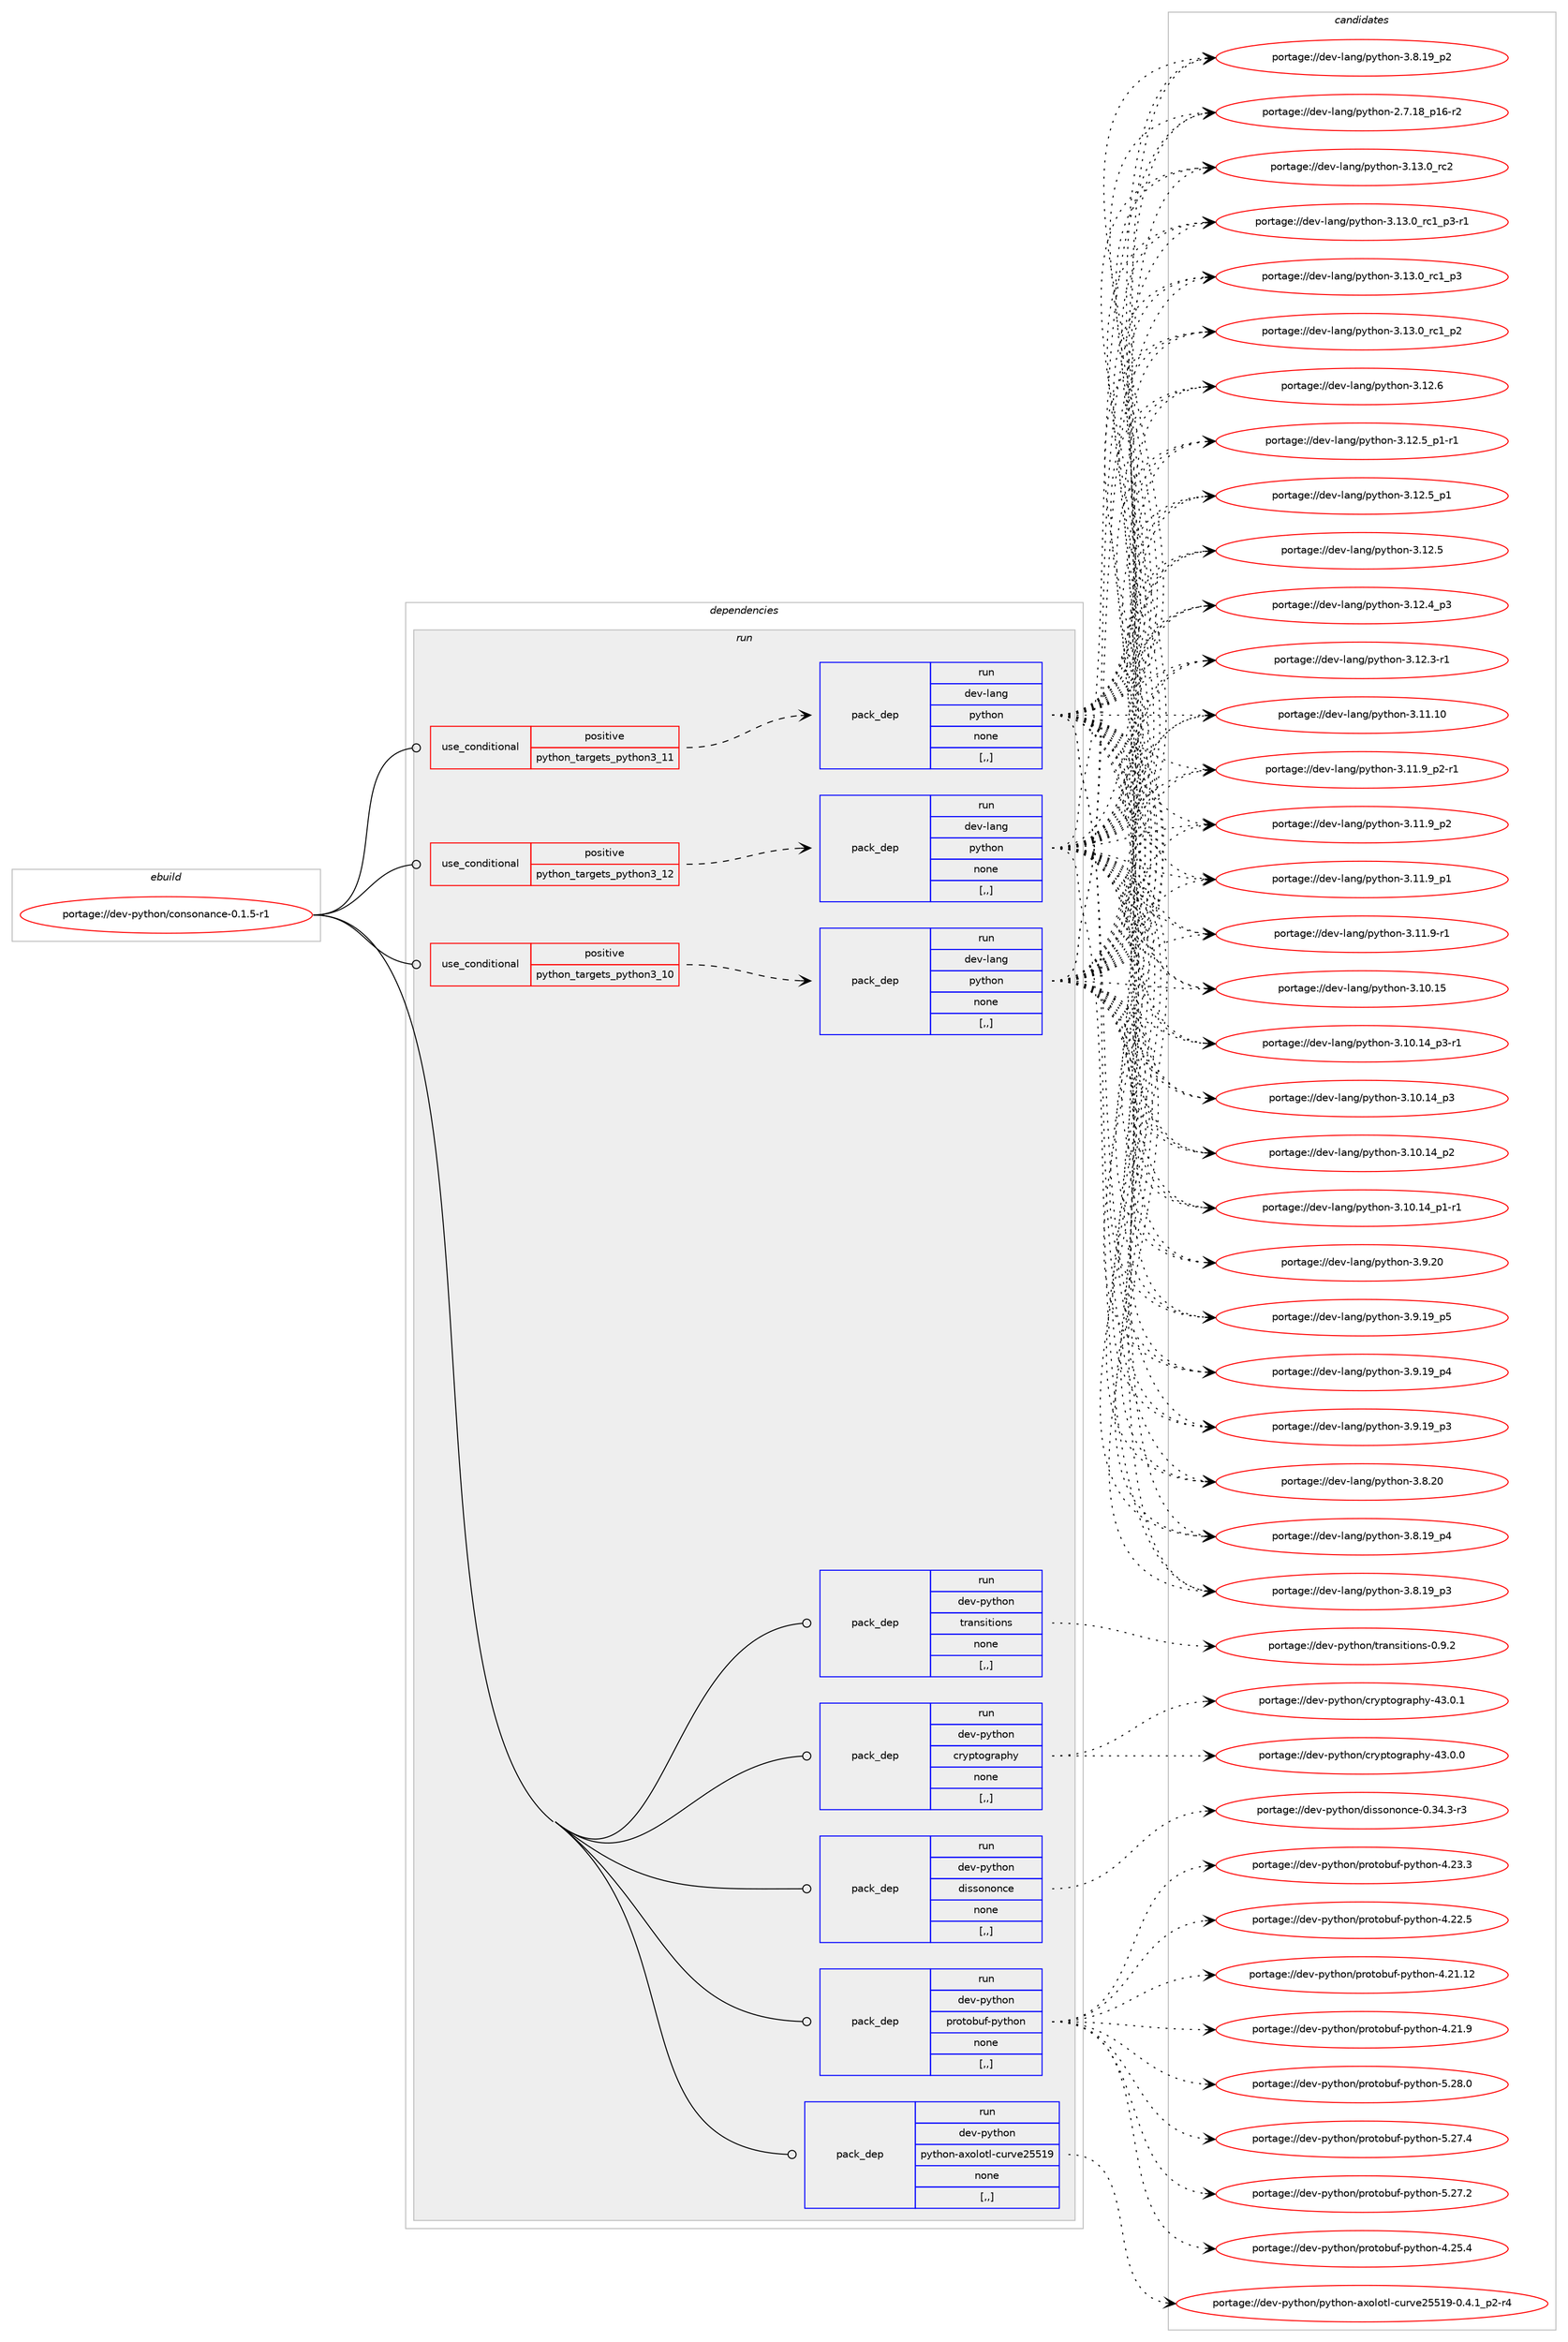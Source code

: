digraph prolog {

# *************
# Graph options
# *************

newrank=true;
concentrate=true;
compound=true;
graph [rankdir=LR,fontname=Helvetica,fontsize=10,ranksep=1.5];#, ranksep=2.5, nodesep=0.2];
edge  [arrowhead=vee];
node  [fontname=Helvetica,fontsize=10];

# **********
# The ebuild
# **********

subgraph cluster_leftcol {
color=gray;
label=<<i>ebuild</i>>;
id [label="portage://dev-python/consonance-0.1.5-r1", color=red, width=4, href="../dev-python/consonance-0.1.5-r1.svg"];
}

# ****************
# The dependencies
# ****************

subgraph cluster_midcol {
color=gray;
label=<<i>dependencies</i>>;
subgraph cluster_compile {
fillcolor="#eeeeee";
style=filled;
label=<<i>compile</i>>;
}
subgraph cluster_compileandrun {
fillcolor="#eeeeee";
style=filled;
label=<<i>compile and run</i>>;
}
subgraph cluster_run {
fillcolor="#eeeeee";
style=filled;
label=<<i>run</i>>;
subgraph cond162135 {
dependency638448 [label=<<TABLE BORDER="0" CELLBORDER="1" CELLSPACING="0" CELLPADDING="4"><TR><TD ROWSPAN="3" CELLPADDING="10">use_conditional</TD></TR><TR><TD>positive</TD></TR><TR><TD>python_targets_python3_10</TD></TR></TABLE>>, shape=none, color=red];
subgraph pack471496 {
dependency638449 [label=<<TABLE BORDER="0" CELLBORDER="1" CELLSPACING="0" CELLPADDING="4" WIDTH="220"><TR><TD ROWSPAN="6" CELLPADDING="30">pack_dep</TD></TR><TR><TD WIDTH="110">run</TD></TR><TR><TD>dev-lang</TD></TR><TR><TD>python</TD></TR><TR><TD>none</TD></TR><TR><TD>[,,]</TD></TR></TABLE>>, shape=none, color=blue];
}
dependency638448:e -> dependency638449:w [weight=20,style="dashed",arrowhead="vee"];
}
id:e -> dependency638448:w [weight=20,style="solid",arrowhead="odot"];
subgraph cond162136 {
dependency638450 [label=<<TABLE BORDER="0" CELLBORDER="1" CELLSPACING="0" CELLPADDING="4"><TR><TD ROWSPAN="3" CELLPADDING="10">use_conditional</TD></TR><TR><TD>positive</TD></TR><TR><TD>python_targets_python3_11</TD></TR></TABLE>>, shape=none, color=red];
subgraph pack471497 {
dependency638451 [label=<<TABLE BORDER="0" CELLBORDER="1" CELLSPACING="0" CELLPADDING="4" WIDTH="220"><TR><TD ROWSPAN="6" CELLPADDING="30">pack_dep</TD></TR><TR><TD WIDTH="110">run</TD></TR><TR><TD>dev-lang</TD></TR><TR><TD>python</TD></TR><TR><TD>none</TD></TR><TR><TD>[,,]</TD></TR></TABLE>>, shape=none, color=blue];
}
dependency638450:e -> dependency638451:w [weight=20,style="dashed",arrowhead="vee"];
}
id:e -> dependency638450:w [weight=20,style="solid",arrowhead="odot"];
subgraph cond162137 {
dependency638452 [label=<<TABLE BORDER="0" CELLBORDER="1" CELLSPACING="0" CELLPADDING="4"><TR><TD ROWSPAN="3" CELLPADDING="10">use_conditional</TD></TR><TR><TD>positive</TD></TR><TR><TD>python_targets_python3_12</TD></TR></TABLE>>, shape=none, color=red];
subgraph pack471498 {
dependency638453 [label=<<TABLE BORDER="0" CELLBORDER="1" CELLSPACING="0" CELLPADDING="4" WIDTH="220"><TR><TD ROWSPAN="6" CELLPADDING="30">pack_dep</TD></TR><TR><TD WIDTH="110">run</TD></TR><TR><TD>dev-lang</TD></TR><TR><TD>python</TD></TR><TR><TD>none</TD></TR><TR><TD>[,,]</TD></TR></TABLE>>, shape=none, color=blue];
}
dependency638452:e -> dependency638453:w [weight=20,style="dashed",arrowhead="vee"];
}
id:e -> dependency638452:w [weight=20,style="solid",arrowhead="odot"];
subgraph pack471499 {
dependency638454 [label=<<TABLE BORDER="0" CELLBORDER="1" CELLSPACING="0" CELLPADDING="4" WIDTH="220"><TR><TD ROWSPAN="6" CELLPADDING="30">pack_dep</TD></TR><TR><TD WIDTH="110">run</TD></TR><TR><TD>dev-python</TD></TR><TR><TD>cryptography</TD></TR><TR><TD>none</TD></TR><TR><TD>[,,]</TD></TR></TABLE>>, shape=none, color=blue];
}
id:e -> dependency638454:w [weight=20,style="solid",arrowhead="odot"];
subgraph pack471500 {
dependency638455 [label=<<TABLE BORDER="0" CELLBORDER="1" CELLSPACING="0" CELLPADDING="4" WIDTH="220"><TR><TD ROWSPAN="6" CELLPADDING="30">pack_dep</TD></TR><TR><TD WIDTH="110">run</TD></TR><TR><TD>dev-python</TD></TR><TR><TD>dissononce</TD></TR><TR><TD>none</TD></TR><TR><TD>[,,]</TD></TR></TABLE>>, shape=none, color=blue];
}
id:e -> dependency638455:w [weight=20,style="solid",arrowhead="odot"];
subgraph pack471501 {
dependency638456 [label=<<TABLE BORDER="0" CELLBORDER="1" CELLSPACING="0" CELLPADDING="4" WIDTH="220"><TR><TD ROWSPAN="6" CELLPADDING="30">pack_dep</TD></TR><TR><TD WIDTH="110">run</TD></TR><TR><TD>dev-python</TD></TR><TR><TD>protobuf-python</TD></TR><TR><TD>none</TD></TR><TR><TD>[,,]</TD></TR></TABLE>>, shape=none, color=blue];
}
id:e -> dependency638456:w [weight=20,style="solid",arrowhead="odot"];
subgraph pack471502 {
dependency638457 [label=<<TABLE BORDER="0" CELLBORDER="1" CELLSPACING="0" CELLPADDING="4" WIDTH="220"><TR><TD ROWSPAN="6" CELLPADDING="30">pack_dep</TD></TR><TR><TD WIDTH="110">run</TD></TR><TR><TD>dev-python</TD></TR><TR><TD>python-axolotl-curve25519</TD></TR><TR><TD>none</TD></TR><TR><TD>[,,]</TD></TR></TABLE>>, shape=none, color=blue];
}
id:e -> dependency638457:w [weight=20,style="solid",arrowhead="odot"];
subgraph pack471503 {
dependency638458 [label=<<TABLE BORDER="0" CELLBORDER="1" CELLSPACING="0" CELLPADDING="4" WIDTH="220"><TR><TD ROWSPAN="6" CELLPADDING="30">pack_dep</TD></TR><TR><TD WIDTH="110">run</TD></TR><TR><TD>dev-python</TD></TR><TR><TD>transitions</TD></TR><TR><TD>none</TD></TR><TR><TD>[,,]</TD></TR></TABLE>>, shape=none, color=blue];
}
id:e -> dependency638458:w [weight=20,style="solid",arrowhead="odot"];
}
}

# **************
# The candidates
# **************

subgraph cluster_choices {
rank=same;
color=gray;
label=<<i>candidates</i>>;

subgraph choice471496 {
color=black;
nodesep=1;
choice10010111845108971101034711212111610411111045514649514648951149950 [label="portage://dev-lang/python-3.13.0_rc2", color=red, width=4,href="../dev-lang/python-3.13.0_rc2.svg"];
choice1001011184510897110103471121211161041111104551464951464895114994995112514511449 [label="portage://dev-lang/python-3.13.0_rc1_p3-r1", color=red, width=4,href="../dev-lang/python-3.13.0_rc1_p3-r1.svg"];
choice100101118451089711010347112121116104111110455146495146489511499499511251 [label="portage://dev-lang/python-3.13.0_rc1_p3", color=red, width=4,href="../dev-lang/python-3.13.0_rc1_p3.svg"];
choice100101118451089711010347112121116104111110455146495146489511499499511250 [label="portage://dev-lang/python-3.13.0_rc1_p2", color=red, width=4,href="../dev-lang/python-3.13.0_rc1_p2.svg"];
choice10010111845108971101034711212111610411111045514649504654 [label="portage://dev-lang/python-3.12.6", color=red, width=4,href="../dev-lang/python-3.12.6.svg"];
choice1001011184510897110103471121211161041111104551464950465395112494511449 [label="portage://dev-lang/python-3.12.5_p1-r1", color=red, width=4,href="../dev-lang/python-3.12.5_p1-r1.svg"];
choice100101118451089711010347112121116104111110455146495046539511249 [label="portage://dev-lang/python-3.12.5_p1", color=red, width=4,href="../dev-lang/python-3.12.5_p1.svg"];
choice10010111845108971101034711212111610411111045514649504653 [label="portage://dev-lang/python-3.12.5", color=red, width=4,href="../dev-lang/python-3.12.5.svg"];
choice100101118451089711010347112121116104111110455146495046529511251 [label="portage://dev-lang/python-3.12.4_p3", color=red, width=4,href="../dev-lang/python-3.12.4_p3.svg"];
choice100101118451089711010347112121116104111110455146495046514511449 [label="portage://dev-lang/python-3.12.3-r1", color=red, width=4,href="../dev-lang/python-3.12.3-r1.svg"];
choice1001011184510897110103471121211161041111104551464949464948 [label="portage://dev-lang/python-3.11.10", color=red, width=4,href="../dev-lang/python-3.11.10.svg"];
choice1001011184510897110103471121211161041111104551464949465795112504511449 [label="portage://dev-lang/python-3.11.9_p2-r1", color=red, width=4,href="../dev-lang/python-3.11.9_p2-r1.svg"];
choice100101118451089711010347112121116104111110455146494946579511250 [label="portage://dev-lang/python-3.11.9_p2", color=red, width=4,href="../dev-lang/python-3.11.9_p2.svg"];
choice100101118451089711010347112121116104111110455146494946579511249 [label="portage://dev-lang/python-3.11.9_p1", color=red, width=4,href="../dev-lang/python-3.11.9_p1.svg"];
choice100101118451089711010347112121116104111110455146494946574511449 [label="portage://dev-lang/python-3.11.9-r1", color=red, width=4,href="../dev-lang/python-3.11.9-r1.svg"];
choice1001011184510897110103471121211161041111104551464948464953 [label="portage://dev-lang/python-3.10.15", color=red, width=4,href="../dev-lang/python-3.10.15.svg"];
choice100101118451089711010347112121116104111110455146494846495295112514511449 [label="portage://dev-lang/python-3.10.14_p3-r1", color=red, width=4,href="../dev-lang/python-3.10.14_p3-r1.svg"];
choice10010111845108971101034711212111610411111045514649484649529511251 [label="portage://dev-lang/python-3.10.14_p3", color=red, width=4,href="../dev-lang/python-3.10.14_p3.svg"];
choice10010111845108971101034711212111610411111045514649484649529511250 [label="portage://dev-lang/python-3.10.14_p2", color=red, width=4,href="../dev-lang/python-3.10.14_p2.svg"];
choice100101118451089711010347112121116104111110455146494846495295112494511449 [label="portage://dev-lang/python-3.10.14_p1-r1", color=red, width=4,href="../dev-lang/python-3.10.14_p1-r1.svg"];
choice10010111845108971101034711212111610411111045514657465048 [label="portage://dev-lang/python-3.9.20", color=red, width=4,href="../dev-lang/python-3.9.20.svg"];
choice100101118451089711010347112121116104111110455146574649579511253 [label="portage://dev-lang/python-3.9.19_p5", color=red, width=4,href="../dev-lang/python-3.9.19_p5.svg"];
choice100101118451089711010347112121116104111110455146574649579511252 [label="portage://dev-lang/python-3.9.19_p4", color=red, width=4,href="../dev-lang/python-3.9.19_p4.svg"];
choice100101118451089711010347112121116104111110455146574649579511251 [label="portage://dev-lang/python-3.9.19_p3", color=red, width=4,href="../dev-lang/python-3.9.19_p3.svg"];
choice10010111845108971101034711212111610411111045514656465048 [label="portage://dev-lang/python-3.8.20", color=red, width=4,href="../dev-lang/python-3.8.20.svg"];
choice100101118451089711010347112121116104111110455146564649579511252 [label="portage://dev-lang/python-3.8.19_p4", color=red, width=4,href="../dev-lang/python-3.8.19_p4.svg"];
choice100101118451089711010347112121116104111110455146564649579511251 [label="portage://dev-lang/python-3.8.19_p3", color=red, width=4,href="../dev-lang/python-3.8.19_p3.svg"];
choice100101118451089711010347112121116104111110455146564649579511250 [label="portage://dev-lang/python-3.8.19_p2", color=red, width=4,href="../dev-lang/python-3.8.19_p2.svg"];
choice100101118451089711010347112121116104111110455046554649569511249544511450 [label="portage://dev-lang/python-2.7.18_p16-r2", color=red, width=4,href="../dev-lang/python-2.7.18_p16-r2.svg"];
dependency638449:e -> choice10010111845108971101034711212111610411111045514649514648951149950:w [style=dotted,weight="100"];
dependency638449:e -> choice1001011184510897110103471121211161041111104551464951464895114994995112514511449:w [style=dotted,weight="100"];
dependency638449:e -> choice100101118451089711010347112121116104111110455146495146489511499499511251:w [style=dotted,weight="100"];
dependency638449:e -> choice100101118451089711010347112121116104111110455146495146489511499499511250:w [style=dotted,weight="100"];
dependency638449:e -> choice10010111845108971101034711212111610411111045514649504654:w [style=dotted,weight="100"];
dependency638449:e -> choice1001011184510897110103471121211161041111104551464950465395112494511449:w [style=dotted,weight="100"];
dependency638449:e -> choice100101118451089711010347112121116104111110455146495046539511249:w [style=dotted,weight="100"];
dependency638449:e -> choice10010111845108971101034711212111610411111045514649504653:w [style=dotted,weight="100"];
dependency638449:e -> choice100101118451089711010347112121116104111110455146495046529511251:w [style=dotted,weight="100"];
dependency638449:e -> choice100101118451089711010347112121116104111110455146495046514511449:w [style=dotted,weight="100"];
dependency638449:e -> choice1001011184510897110103471121211161041111104551464949464948:w [style=dotted,weight="100"];
dependency638449:e -> choice1001011184510897110103471121211161041111104551464949465795112504511449:w [style=dotted,weight="100"];
dependency638449:e -> choice100101118451089711010347112121116104111110455146494946579511250:w [style=dotted,weight="100"];
dependency638449:e -> choice100101118451089711010347112121116104111110455146494946579511249:w [style=dotted,weight="100"];
dependency638449:e -> choice100101118451089711010347112121116104111110455146494946574511449:w [style=dotted,weight="100"];
dependency638449:e -> choice1001011184510897110103471121211161041111104551464948464953:w [style=dotted,weight="100"];
dependency638449:e -> choice100101118451089711010347112121116104111110455146494846495295112514511449:w [style=dotted,weight="100"];
dependency638449:e -> choice10010111845108971101034711212111610411111045514649484649529511251:w [style=dotted,weight="100"];
dependency638449:e -> choice10010111845108971101034711212111610411111045514649484649529511250:w [style=dotted,weight="100"];
dependency638449:e -> choice100101118451089711010347112121116104111110455146494846495295112494511449:w [style=dotted,weight="100"];
dependency638449:e -> choice10010111845108971101034711212111610411111045514657465048:w [style=dotted,weight="100"];
dependency638449:e -> choice100101118451089711010347112121116104111110455146574649579511253:w [style=dotted,weight="100"];
dependency638449:e -> choice100101118451089711010347112121116104111110455146574649579511252:w [style=dotted,weight="100"];
dependency638449:e -> choice100101118451089711010347112121116104111110455146574649579511251:w [style=dotted,weight="100"];
dependency638449:e -> choice10010111845108971101034711212111610411111045514656465048:w [style=dotted,weight="100"];
dependency638449:e -> choice100101118451089711010347112121116104111110455146564649579511252:w [style=dotted,weight="100"];
dependency638449:e -> choice100101118451089711010347112121116104111110455146564649579511251:w [style=dotted,weight="100"];
dependency638449:e -> choice100101118451089711010347112121116104111110455146564649579511250:w [style=dotted,weight="100"];
dependency638449:e -> choice100101118451089711010347112121116104111110455046554649569511249544511450:w [style=dotted,weight="100"];
}
subgraph choice471497 {
color=black;
nodesep=1;
choice10010111845108971101034711212111610411111045514649514648951149950 [label="portage://dev-lang/python-3.13.0_rc2", color=red, width=4,href="../dev-lang/python-3.13.0_rc2.svg"];
choice1001011184510897110103471121211161041111104551464951464895114994995112514511449 [label="portage://dev-lang/python-3.13.0_rc1_p3-r1", color=red, width=4,href="../dev-lang/python-3.13.0_rc1_p3-r1.svg"];
choice100101118451089711010347112121116104111110455146495146489511499499511251 [label="portage://dev-lang/python-3.13.0_rc1_p3", color=red, width=4,href="../dev-lang/python-3.13.0_rc1_p3.svg"];
choice100101118451089711010347112121116104111110455146495146489511499499511250 [label="portage://dev-lang/python-3.13.0_rc1_p2", color=red, width=4,href="../dev-lang/python-3.13.0_rc1_p2.svg"];
choice10010111845108971101034711212111610411111045514649504654 [label="portage://dev-lang/python-3.12.6", color=red, width=4,href="../dev-lang/python-3.12.6.svg"];
choice1001011184510897110103471121211161041111104551464950465395112494511449 [label="portage://dev-lang/python-3.12.5_p1-r1", color=red, width=4,href="../dev-lang/python-3.12.5_p1-r1.svg"];
choice100101118451089711010347112121116104111110455146495046539511249 [label="portage://dev-lang/python-3.12.5_p1", color=red, width=4,href="../dev-lang/python-3.12.5_p1.svg"];
choice10010111845108971101034711212111610411111045514649504653 [label="portage://dev-lang/python-3.12.5", color=red, width=4,href="../dev-lang/python-3.12.5.svg"];
choice100101118451089711010347112121116104111110455146495046529511251 [label="portage://dev-lang/python-3.12.4_p3", color=red, width=4,href="../dev-lang/python-3.12.4_p3.svg"];
choice100101118451089711010347112121116104111110455146495046514511449 [label="portage://dev-lang/python-3.12.3-r1", color=red, width=4,href="../dev-lang/python-3.12.3-r1.svg"];
choice1001011184510897110103471121211161041111104551464949464948 [label="portage://dev-lang/python-3.11.10", color=red, width=4,href="../dev-lang/python-3.11.10.svg"];
choice1001011184510897110103471121211161041111104551464949465795112504511449 [label="portage://dev-lang/python-3.11.9_p2-r1", color=red, width=4,href="../dev-lang/python-3.11.9_p2-r1.svg"];
choice100101118451089711010347112121116104111110455146494946579511250 [label="portage://dev-lang/python-3.11.9_p2", color=red, width=4,href="../dev-lang/python-3.11.9_p2.svg"];
choice100101118451089711010347112121116104111110455146494946579511249 [label="portage://dev-lang/python-3.11.9_p1", color=red, width=4,href="../dev-lang/python-3.11.9_p1.svg"];
choice100101118451089711010347112121116104111110455146494946574511449 [label="portage://dev-lang/python-3.11.9-r1", color=red, width=4,href="../dev-lang/python-3.11.9-r1.svg"];
choice1001011184510897110103471121211161041111104551464948464953 [label="portage://dev-lang/python-3.10.15", color=red, width=4,href="../dev-lang/python-3.10.15.svg"];
choice100101118451089711010347112121116104111110455146494846495295112514511449 [label="portage://dev-lang/python-3.10.14_p3-r1", color=red, width=4,href="../dev-lang/python-3.10.14_p3-r1.svg"];
choice10010111845108971101034711212111610411111045514649484649529511251 [label="portage://dev-lang/python-3.10.14_p3", color=red, width=4,href="../dev-lang/python-3.10.14_p3.svg"];
choice10010111845108971101034711212111610411111045514649484649529511250 [label="portage://dev-lang/python-3.10.14_p2", color=red, width=4,href="../dev-lang/python-3.10.14_p2.svg"];
choice100101118451089711010347112121116104111110455146494846495295112494511449 [label="portage://dev-lang/python-3.10.14_p1-r1", color=red, width=4,href="../dev-lang/python-3.10.14_p1-r1.svg"];
choice10010111845108971101034711212111610411111045514657465048 [label="portage://dev-lang/python-3.9.20", color=red, width=4,href="../dev-lang/python-3.9.20.svg"];
choice100101118451089711010347112121116104111110455146574649579511253 [label="portage://dev-lang/python-3.9.19_p5", color=red, width=4,href="../dev-lang/python-3.9.19_p5.svg"];
choice100101118451089711010347112121116104111110455146574649579511252 [label="portage://dev-lang/python-3.9.19_p4", color=red, width=4,href="../dev-lang/python-3.9.19_p4.svg"];
choice100101118451089711010347112121116104111110455146574649579511251 [label="portage://dev-lang/python-3.9.19_p3", color=red, width=4,href="../dev-lang/python-3.9.19_p3.svg"];
choice10010111845108971101034711212111610411111045514656465048 [label="portage://dev-lang/python-3.8.20", color=red, width=4,href="../dev-lang/python-3.8.20.svg"];
choice100101118451089711010347112121116104111110455146564649579511252 [label="portage://dev-lang/python-3.8.19_p4", color=red, width=4,href="../dev-lang/python-3.8.19_p4.svg"];
choice100101118451089711010347112121116104111110455146564649579511251 [label="portage://dev-lang/python-3.8.19_p3", color=red, width=4,href="../dev-lang/python-3.8.19_p3.svg"];
choice100101118451089711010347112121116104111110455146564649579511250 [label="portage://dev-lang/python-3.8.19_p2", color=red, width=4,href="../dev-lang/python-3.8.19_p2.svg"];
choice100101118451089711010347112121116104111110455046554649569511249544511450 [label="portage://dev-lang/python-2.7.18_p16-r2", color=red, width=4,href="../dev-lang/python-2.7.18_p16-r2.svg"];
dependency638451:e -> choice10010111845108971101034711212111610411111045514649514648951149950:w [style=dotted,weight="100"];
dependency638451:e -> choice1001011184510897110103471121211161041111104551464951464895114994995112514511449:w [style=dotted,weight="100"];
dependency638451:e -> choice100101118451089711010347112121116104111110455146495146489511499499511251:w [style=dotted,weight="100"];
dependency638451:e -> choice100101118451089711010347112121116104111110455146495146489511499499511250:w [style=dotted,weight="100"];
dependency638451:e -> choice10010111845108971101034711212111610411111045514649504654:w [style=dotted,weight="100"];
dependency638451:e -> choice1001011184510897110103471121211161041111104551464950465395112494511449:w [style=dotted,weight="100"];
dependency638451:e -> choice100101118451089711010347112121116104111110455146495046539511249:w [style=dotted,weight="100"];
dependency638451:e -> choice10010111845108971101034711212111610411111045514649504653:w [style=dotted,weight="100"];
dependency638451:e -> choice100101118451089711010347112121116104111110455146495046529511251:w [style=dotted,weight="100"];
dependency638451:e -> choice100101118451089711010347112121116104111110455146495046514511449:w [style=dotted,weight="100"];
dependency638451:e -> choice1001011184510897110103471121211161041111104551464949464948:w [style=dotted,weight="100"];
dependency638451:e -> choice1001011184510897110103471121211161041111104551464949465795112504511449:w [style=dotted,weight="100"];
dependency638451:e -> choice100101118451089711010347112121116104111110455146494946579511250:w [style=dotted,weight="100"];
dependency638451:e -> choice100101118451089711010347112121116104111110455146494946579511249:w [style=dotted,weight="100"];
dependency638451:e -> choice100101118451089711010347112121116104111110455146494946574511449:w [style=dotted,weight="100"];
dependency638451:e -> choice1001011184510897110103471121211161041111104551464948464953:w [style=dotted,weight="100"];
dependency638451:e -> choice100101118451089711010347112121116104111110455146494846495295112514511449:w [style=dotted,weight="100"];
dependency638451:e -> choice10010111845108971101034711212111610411111045514649484649529511251:w [style=dotted,weight="100"];
dependency638451:e -> choice10010111845108971101034711212111610411111045514649484649529511250:w [style=dotted,weight="100"];
dependency638451:e -> choice100101118451089711010347112121116104111110455146494846495295112494511449:w [style=dotted,weight="100"];
dependency638451:e -> choice10010111845108971101034711212111610411111045514657465048:w [style=dotted,weight="100"];
dependency638451:e -> choice100101118451089711010347112121116104111110455146574649579511253:w [style=dotted,weight="100"];
dependency638451:e -> choice100101118451089711010347112121116104111110455146574649579511252:w [style=dotted,weight="100"];
dependency638451:e -> choice100101118451089711010347112121116104111110455146574649579511251:w [style=dotted,weight="100"];
dependency638451:e -> choice10010111845108971101034711212111610411111045514656465048:w [style=dotted,weight="100"];
dependency638451:e -> choice100101118451089711010347112121116104111110455146564649579511252:w [style=dotted,weight="100"];
dependency638451:e -> choice100101118451089711010347112121116104111110455146564649579511251:w [style=dotted,weight="100"];
dependency638451:e -> choice100101118451089711010347112121116104111110455146564649579511250:w [style=dotted,weight="100"];
dependency638451:e -> choice100101118451089711010347112121116104111110455046554649569511249544511450:w [style=dotted,weight="100"];
}
subgraph choice471498 {
color=black;
nodesep=1;
choice10010111845108971101034711212111610411111045514649514648951149950 [label="portage://dev-lang/python-3.13.0_rc2", color=red, width=4,href="../dev-lang/python-3.13.0_rc2.svg"];
choice1001011184510897110103471121211161041111104551464951464895114994995112514511449 [label="portage://dev-lang/python-3.13.0_rc1_p3-r1", color=red, width=4,href="../dev-lang/python-3.13.0_rc1_p3-r1.svg"];
choice100101118451089711010347112121116104111110455146495146489511499499511251 [label="portage://dev-lang/python-3.13.0_rc1_p3", color=red, width=4,href="../dev-lang/python-3.13.0_rc1_p3.svg"];
choice100101118451089711010347112121116104111110455146495146489511499499511250 [label="portage://dev-lang/python-3.13.0_rc1_p2", color=red, width=4,href="../dev-lang/python-3.13.0_rc1_p2.svg"];
choice10010111845108971101034711212111610411111045514649504654 [label="portage://dev-lang/python-3.12.6", color=red, width=4,href="../dev-lang/python-3.12.6.svg"];
choice1001011184510897110103471121211161041111104551464950465395112494511449 [label="portage://dev-lang/python-3.12.5_p1-r1", color=red, width=4,href="../dev-lang/python-3.12.5_p1-r1.svg"];
choice100101118451089711010347112121116104111110455146495046539511249 [label="portage://dev-lang/python-3.12.5_p1", color=red, width=4,href="../dev-lang/python-3.12.5_p1.svg"];
choice10010111845108971101034711212111610411111045514649504653 [label="portage://dev-lang/python-3.12.5", color=red, width=4,href="../dev-lang/python-3.12.5.svg"];
choice100101118451089711010347112121116104111110455146495046529511251 [label="portage://dev-lang/python-3.12.4_p3", color=red, width=4,href="../dev-lang/python-3.12.4_p3.svg"];
choice100101118451089711010347112121116104111110455146495046514511449 [label="portage://dev-lang/python-3.12.3-r1", color=red, width=4,href="../dev-lang/python-3.12.3-r1.svg"];
choice1001011184510897110103471121211161041111104551464949464948 [label="portage://dev-lang/python-3.11.10", color=red, width=4,href="../dev-lang/python-3.11.10.svg"];
choice1001011184510897110103471121211161041111104551464949465795112504511449 [label="portage://dev-lang/python-3.11.9_p2-r1", color=red, width=4,href="../dev-lang/python-3.11.9_p2-r1.svg"];
choice100101118451089711010347112121116104111110455146494946579511250 [label="portage://dev-lang/python-3.11.9_p2", color=red, width=4,href="../dev-lang/python-3.11.9_p2.svg"];
choice100101118451089711010347112121116104111110455146494946579511249 [label="portage://dev-lang/python-3.11.9_p1", color=red, width=4,href="../dev-lang/python-3.11.9_p1.svg"];
choice100101118451089711010347112121116104111110455146494946574511449 [label="portage://dev-lang/python-3.11.9-r1", color=red, width=4,href="../dev-lang/python-3.11.9-r1.svg"];
choice1001011184510897110103471121211161041111104551464948464953 [label="portage://dev-lang/python-3.10.15", color=red, width=4,href="../dev-lang/python-3.10.15.svg"];
choice100101118451089711010347112121116104111110455146494846495295112514511449 [label="portage://dev-lang/python-3.10.14_p3-r1", color=red, width=4,href="../dev-lang/python-3.10.14_p3-r1.svg"];
choice10010111845108971101034711212111610411111045514649484649529511251 [label="portage://dev-lang/python-3.10.14_p3", color=red, width=4,href="../dev-lang/python-3.10.14_p3.svg"];
choice10010111845108971101034711212111610411111045514649484649529511250 [label="portage://dev-lang/python-3.10.14_p2", color=red, width=4,href="../dev-lang/python-3.10.14_p2.svg"];
choice100101118451089711010347112121116104111110455146494846495295112494511449 [label="portage://dev-lang/python-3.10.14_p1-r1", color=red, width=4,href="../dev-lang/python-3.10.14_p1-r1.svg"];
choice10010111845108971101034711212111610411111045514657465048 [label="portage://dev-lang/python-3.9.20", color=red, width=4,href="../dev-lang/python-3.9.20.svg"];
choice100101118451089711010347112121116104111110455146574649579511253 [label="portage://dev-lang/python-3.9.19_p5", color=red, width=4,href="../dev-lang/python-3.9.19_p5.svg"];
choice100101118451089711010347112121116104111110455146574649579511252 [label="portage://dev-lang/python-3.9.19_p4", color=red, width=4,href="../dev-lang/python-3.9.19_p4.svg"];
choice100101118451089711010347112121116104111110455146574649579511251 [label="portage://dev-lang/python-3.9.19_p3", color=red, width=4,href="../dev-lang/python-3.9.19_p3.svg"];
choice10010111845108971101034711212111610411111045514656465048 [label="portage://dev-lang/python-3.8.20", color=red, width=4,href="../dev-lang/python-3.8.20.svg"];
choice100101118451089711010347112121116104111110455146564649579511252 [label="portage://dev-lang/python-3.8.19_p4", color=red, width=4,href="../dev-lang/python-3.8.19_p4.svg"];
choice100101118451089711010347112121116104111110455146564649579511251 [label="portage://dev-lang/python-3.8.19_p3", color=red, width=4,href="../dev-lang/python-3.8.19_p3.svg"];
choice100101118451089711010347112121116104111110455146564649579511250 [label="portage://dev-lang/python-3.8.19_p2", color=red, width=4,href="../dev-lang/python-3.8.19_p2.svg"];
choice100101118451089711010347112121116104111110455046554649569511249544511450 [label="portage://dev-lang/python-2.7.18_p16-r2", color=red, width=4,href="../dev-lang/python-2.7.18_p16-r2.svg"];
dependency638453:e -> choice10010111845108971101034711212111610411111045514649514648951149950:w [style=dotted,weight="100"];
dependency638453:e -> choice1001011184510897110103471121211161041111104551464951464895114994995112514511449:w [style=dotted,weight="100"];
dependency638453:e -> choice100101118451089711010347112121116104111110455146495146489511499499511251:w [style=dotted,weight="100"];
dependency638453:e -> choice100101118451089711010347112121116104111110455146495146489511499499511250:w [style=dotted,weight="100"];
dependency638453:e -> choice10010111845108971101034711212111610411111045514649504654:w [style=dotted,weight="100"];
dependency638453:e -> choice1001011184510897110103471121211161041111104551464950465395112494511449:w [style=dotted,weight="100"];
dependency638453:e -> choice100101118451089711010347112121116104111110455146495046539511249:w [style=dotted,weight="100"];
dependency638453:e -> choice10010111845108971101034711212111610411111045514649504653:w [style=dotted,weight="100"];
dependency638453:e -> choice100101118451089711010347112121116104111110455146495046529511251:w [style=dotted,weight="100"];
dependency638453:e -> choice100101118451089711010347112121116104111110455146495046514511449:w [style=dotted,weight="100"];
dependency638453:e -> choice1001011184510897110103471121211161041111104551464949464948:w [style=dotted,weight="100"];
dependency638453:e -> choice1001011184510897110103471121211161041111104551464949465795112504511449:w [style=dotted,weight="100"];
dependency638453:e -> choice100101118451089711010347112121116104111110455146494946579511250:w [style=dotted,weight="100"];
dependency638453:e -> choice100101118451089711010347112121116104111110455146494946579511249:w [style=dotted,weight="100"];
dependency638453:e -> choice100101118451089711010347112121116104111110455146494946574511449:w [style=dotted,weight="100"];
dependency638453:e -> choice1001011184510897110103471121211161041111104551464948464953:w [style=dotted,weight="100"];
dependency638453:e -> choice100101118451089711010347112121116104111110455146494846495295112514511449:w [style=dotted,weight="100"];
dependency638453:e -> choice10010111845108971101034711212111610411111045514649484649529511251:w [style=dotted,weight="100"];
dependency638453:e -> choice10010111845108971101034711212111610411111045514649484649529511250:w [style=dotted,weight="100"];
dependency638453:e -> choice100101118451089711010347112121116104111110455146494846495295112494511449:w [style=dotted,weight="100"];
dependency638453:e -> choice10010111845108971101034711212111610411111045514657465048:w [style=dotted,weight="100"];
dependency638453:e -> choice100101118451089711010347112121116104111110455146574649579511253:w [style=dotted,weight="100"];
dependency638453:e -> choice100101118451089711010347112121116104111110455146574649579511252:w [style=dotted,weight="100"];
dependency638453:e -> choice100101118451089711010347112121116104111110455146574649579511251:w [style=dotted,weight="100"];
dependency638453:e -> choice10010111845108971101034711212111610411111045514656465048:w [style=dotted,weight="100"];
dependency638453:e -> choice100101118451089711010347112121116104111110455146564649579511252:w [style=dotted,weight="100"];
dependency638453:e -> choice100101118451089711010347112121116104111110455146564649579511251:w [style=dotted,weight="100"];
dependency638453:e -> choice100101118451089711010347112121116104111110455146564649579511250:w [style=dotted,weight="100"];
dependency638453:e -> choice100101118451089711010347112121116104111110455046554649569511249544511450:w [style=dotted,weight="100"];
}
subgraph choice471499 {
color=black;
nodesep=1;
choice1001011184511212111610411111047991141211121161111031149711210412145525146484649 [label="portage://dev-python/cryptography-43.0.1", color=red, width=4,href="../dev-python/cryptography-43.0.1.svg"];
choice1001011184511212111610411111047991141211121161111031149711210412145525146484648 [label="portage://dev-python/cryptography-43.0.0", color=red, width=4,href="../dev-python/cryptography-43.0.0.svg"];
dependency638454:e -> choice1001011184511212111610411111047991141211121161111031149711210412145525146484649:w [style=dotted,weight="100"];
dependency638454:e -> choice1001011184511212111610411111047991141211121161111031149711210412145525146484648:w [style=dotted,weight="100"];
}
subgraph choice471500 {
color=black;
nodesep=1;
choice100101118451121211161041111104710010511511511111011111099101454846515246514511451 [label="portage://dev-python/dissononce-0.34.3-r3", color=red, width=4,href="../dev-python/dissononce-0.34.3-r3.svg"];
dependency638455:e -> choice100101118451121211161041111104710010511511511111011111099101454846515246514511451:w [style=dotted,weight="100"];
}
subgraph choice471501 {
color=black;
nodesep=1;
choice1001011184511212111610411111047112114111116111981171024511212111610411111045534650564648 [label="portage://dev-python/protobuf-python-5.28.0", color=red, width=4,href="../dev-python/protobuf-python-5.28.0.svg"];
choice1001011184511212111610411111047112114111116111981171024511212111610411111045534650554652 [label="portage://dev-python/protobuf-python-5.27.4", color=red, width=4,href="../dev-python/protobuf-python-5.27.4.svg"];
choice1001011184511212111610411111047112114111116111981171024511212111610411111045534650554650 [label="portage://dev-python/protobuf-python-5.27.2", color=red, width=4,href="../dev-python/protobuf-python-5.27.2.svg"];
choice1001011184511212111610411111047112114111116111981171024511212111610411111045524650534652 [label="portage://dev-python/protobuf-python-4.25.4", color=red, width=4,href="../dev-python/protobuf-python-4.25.4.svg"];
choice1001011184511212111610411111047112114111116111981171024511212111610411111045524650514651 [label="portage://dev-python/protobuf-python-4.23.3", color=red, width=4,href="../dev-python/protobuf-python-4.23.3.svg"];
choice1001011184511212111610411111047112114111116111981171024511212111610411111045524650504653 [label="portage://dev-python/protobuf-python-4.22.5", color=red, width=4,href="../dev-python/protobuf-python-4.22.5.svg"];
choice100101118451121211161041111104711211411111611198117102451121211161041111104552465049464950 [label="portage://dev-python/protobuf-python-4.21.12", color=red, width=4,href="../dev-python/protobuf-python-4.21.12.svg"];
choice1001011184511212111610411111047112114111116111981171024511212111610411111045524650494657 [label="portage://dev-python/protobuf-python-4.21.9", color=red, width=4,href="../dev-python/protobuf-python-4.21.9.svg"];
dependency638456:e -> choice1001011184511212111610411111047112114111116111981171024511212111610411111045534650564648:w [style=dotted,weight="100"];
dependency638456:e -> choice1001011184511212111610411111047112114111116111981171024511212111610411111045534650554652:w [style=dotted,weight="100"];
dependency638456:e -> choice1001011184511212111610411111047112114111116111981171024511212111610411111045534650554650:w [style=dotted,weight="100"];
dependency638456:e -> choice1001011184511212111610411111047112114111116111981171024511212111610411111045524650534652:w [style=dotted,weight="100"];
dependency638456:e -> choice1001011184511212111610411111047112114111116111981171024511212111610411111045524650514651:w [style=dotted,weight="100"];
dependency638456:e -> choice1001011184511212111610411111047112114111116111981171024511212111610411111045524650504653:w [style=dotted,weight="100"];
dependency638456:e -> choice100101118451121211161041111104711211411111611198117102451121211161041111104552465049464950:w [style=dotted,weight="100"];
dependency638456:e -> choice1001011184511212111610411111047112114111116111981171024511212111610411111045524650494657:w [style=dotted,weight="100"];
}
subgraph choice471502 {
color=black;
nodesep=1;
choice100101118451121211161041111104711212111610411111045971201111081111161084599117114118101505353495745484652464995112504511452 [label="portage://dev-python/python-axolotl-curve25519-0.4.1_p2-r4", color=red, width=4,href="../dev-python/python-axolotl-curve25519-0.4.1_p2-r4.svg"];
dependency638457:e -> choice100101118451121211161041111104711212111610411111045971201111081111161084599117114118101505353495745484652464995112504511452:w [style=dotted,weight="100"];
}
subgraph choice471503 {
color=black;
nodesep=1;
choice100101118451121211161041111104711611497110115105116105111110115454846574650 [label="portage://dev-python/transitions-0.9.2", color=red, width=4,href="../dev-python/transitions-0.9.2.svg"];
dependency638458:e -> choice100101118451121211161041111104711611497110115105116105111110115454846574650:w [style=dotted,weight="100"];
}
}

}
